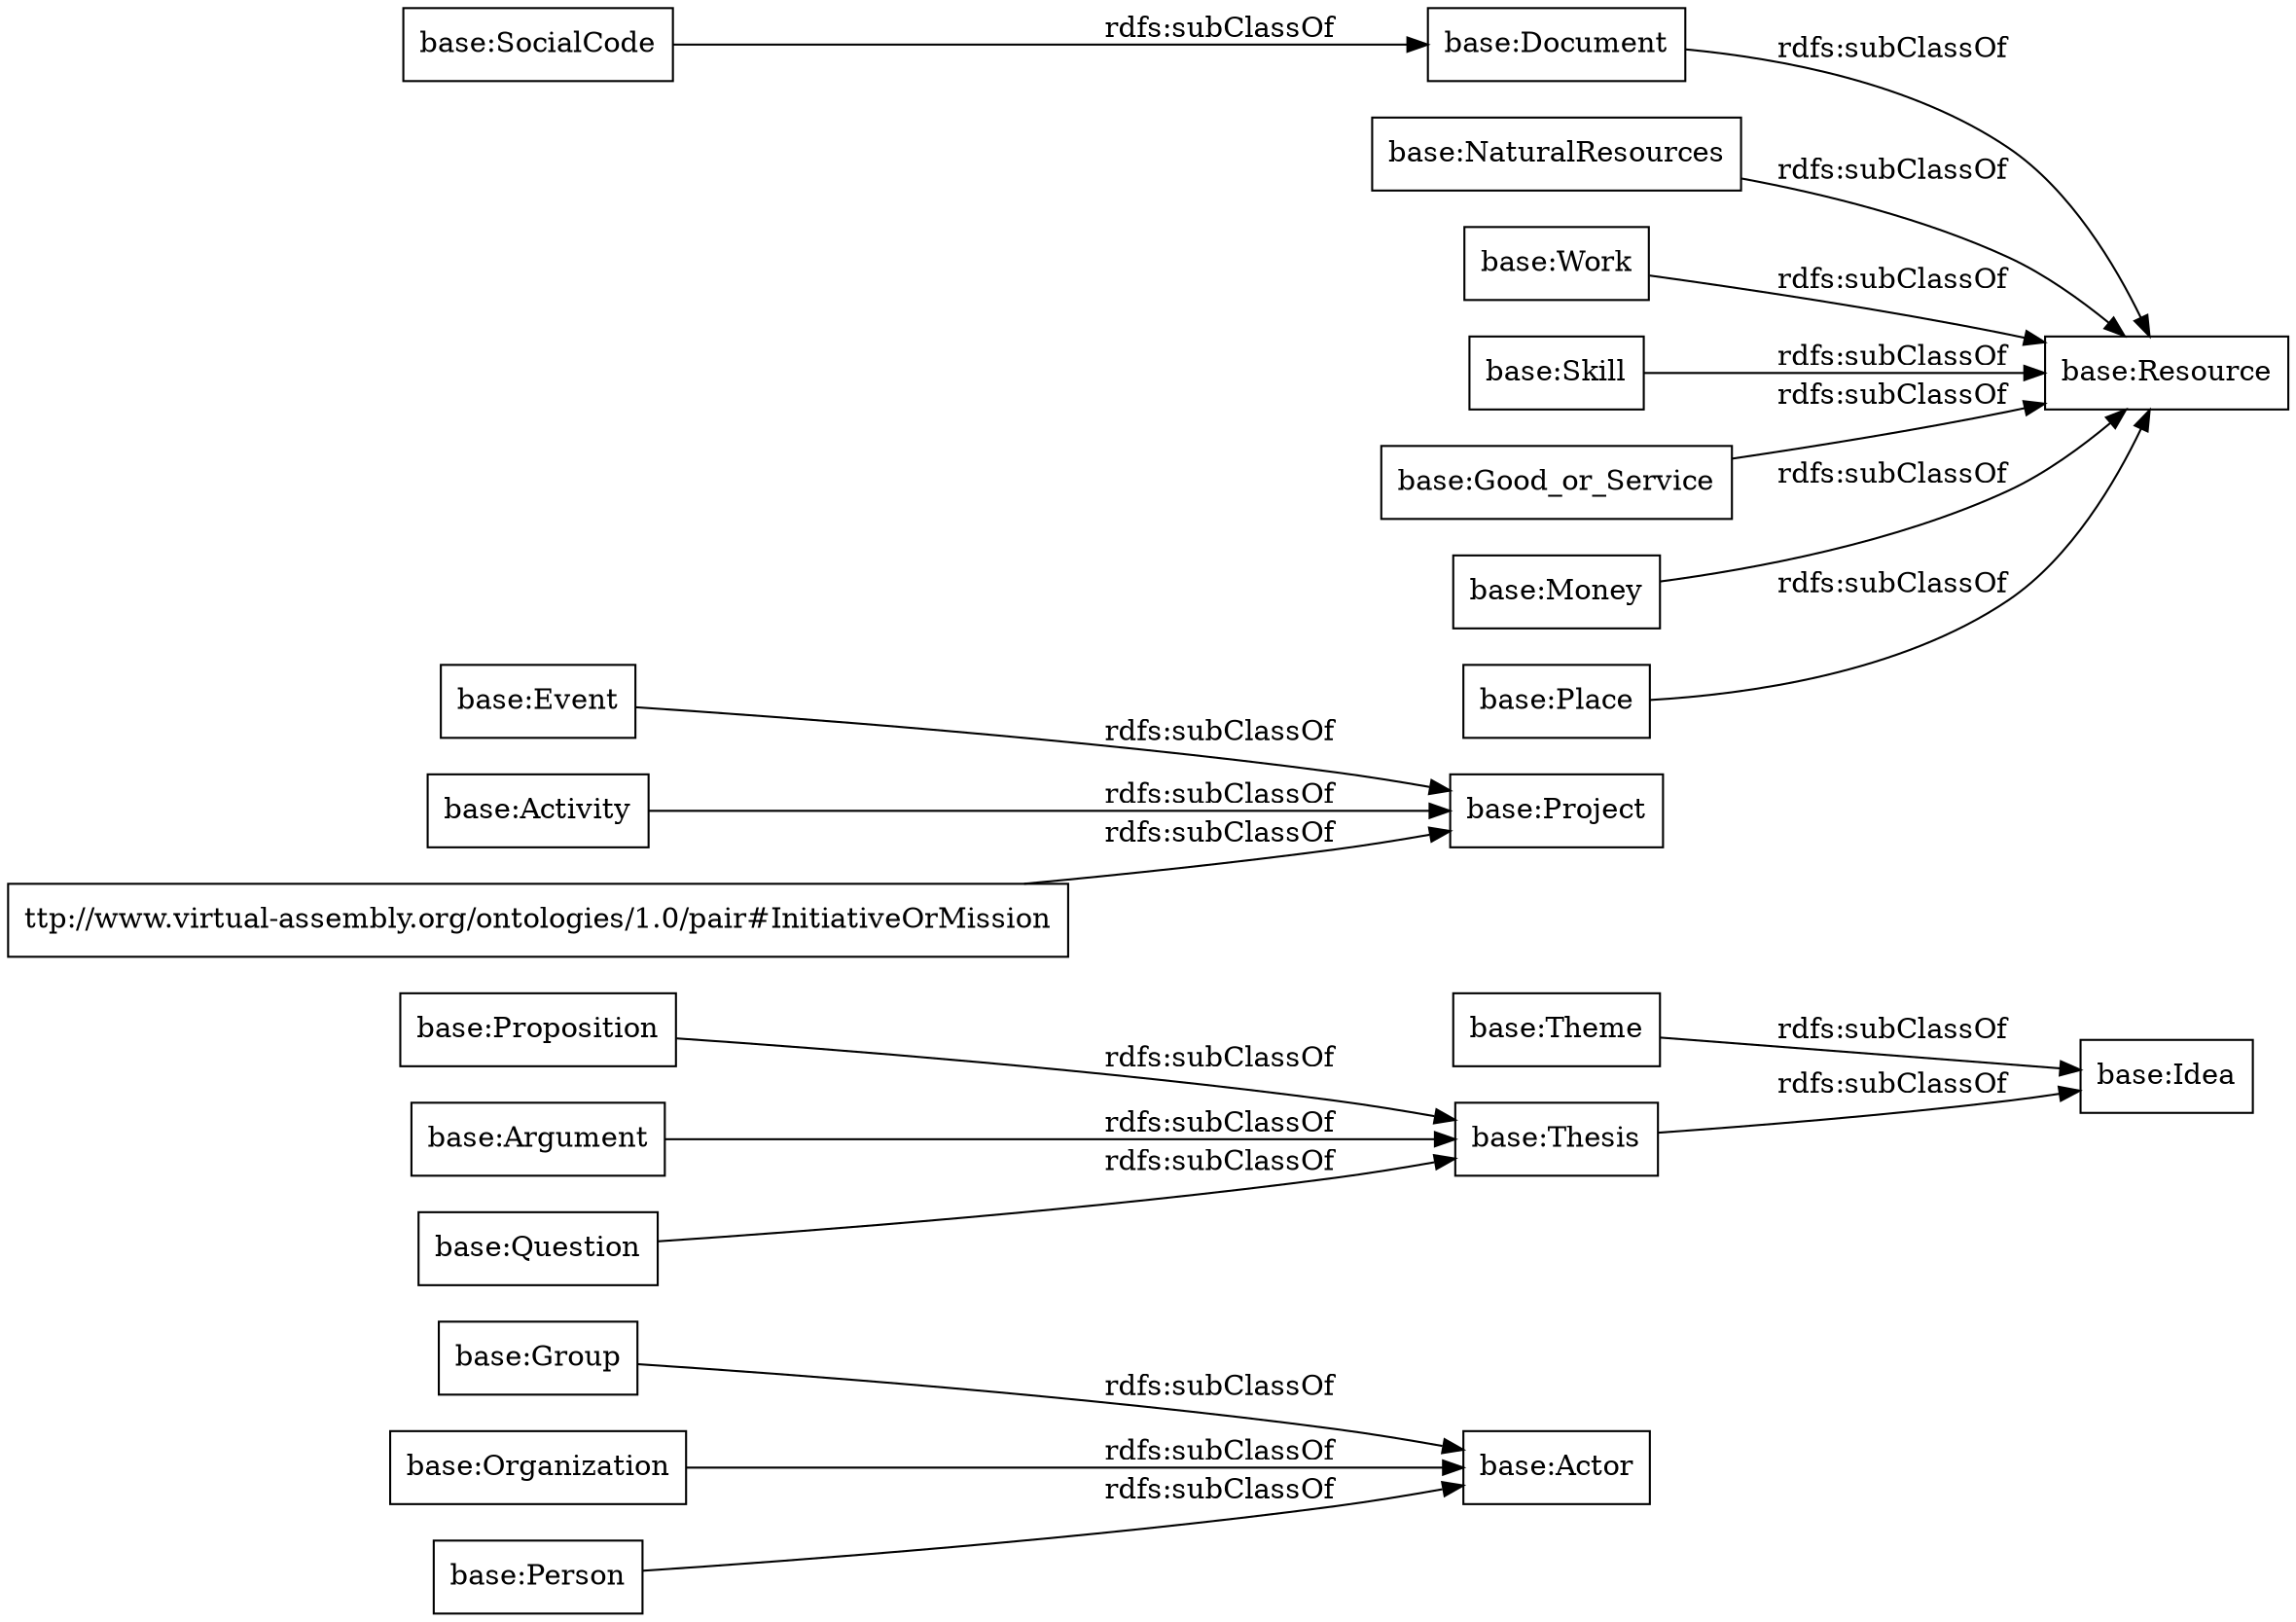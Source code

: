 digraph ar2dtool_diagram { 
rankdir=LR;
size="1000"
node [shape = rectangle, color="black"]; "base:Group" "base:Thesis" "base:Event" "base:Organization" "base:Actor" "base:SocialCode" "base:NaturalResources" "base:Activity" "base:Proposition" "base:Work" "base:Skill" "base:Argument" "ttp://www.virtual-assembly.org/ontologies/1.0/pair#InitiativeOrMission" "base:Theme" "base:Good_or_Service" "base:Project" "base:Question" "base:Document" "base:Money" "base:Place" "base:Person" "base:Resource" "base:Idea" ; /*classes style*/
	"base:Person" -> "base:Actor" [ label = "rdfs:subClassOf" ];
	"base:Place" -> "base:Resource" [ label = "rdfs:subClassOf" ];
	"base:Argument" -> "base:Thesis" [ label = "rdfs:subClassOf" ];
	"base:SocialCode" -> "base:Document" [ label = "rdfs:subClassOf" ];
	"base:NaturalResources" -> "base:Resource" [ label = "rdfs:subClassOf" ];
	"base:Skill" -> "base:Resource" [ label = "rdfs:subClassOf" ];
	"base:Thesis" -> "base:Idea" [ label = "rdfs:subClassOf" ];
	"base:Theme" -> "base:Idea" [ label = "rdfs:subClassOf" ];
	"base:Organization" -> "base:Actor" [ label = "rdfs:subClassOf" ];
	"base:Question" -> "base:Thesis" [ label = "rdfs:subClassOf" ];
	"base:Event" -> "base:Project" [ label = "rdfs:subClassOf" ];
	"base:Activity" -> "base:Project" [ label = "rdfs:subClassOf" ];
	"base:Proposition" -> "base:Thesis" [ label = "rdfs:subClassOf" ];
	"base:Group" -> "base:Actor" [ label = "rdfs:subClassOf" ];
	"base:Document" -> "base:Resource" [ label = "rdfs:subClassOf" ];
	"ttp://www.virtual-assembly.org/ontologies/1.0/pair#InitiativeOrMission" -> "base:Project" [ label = "rdfs:subClassOf" ];
	"base:Work" -> "base:Resource" [ label = "rdfs:subClassOf" ];
	"base:Good_or_Service" -> "base:Resource" [ label = "rdfs:subClassOf" ];
	"base:Money" -> "base:Resource" [ label = "rdfs:subClassOf" ];

}
